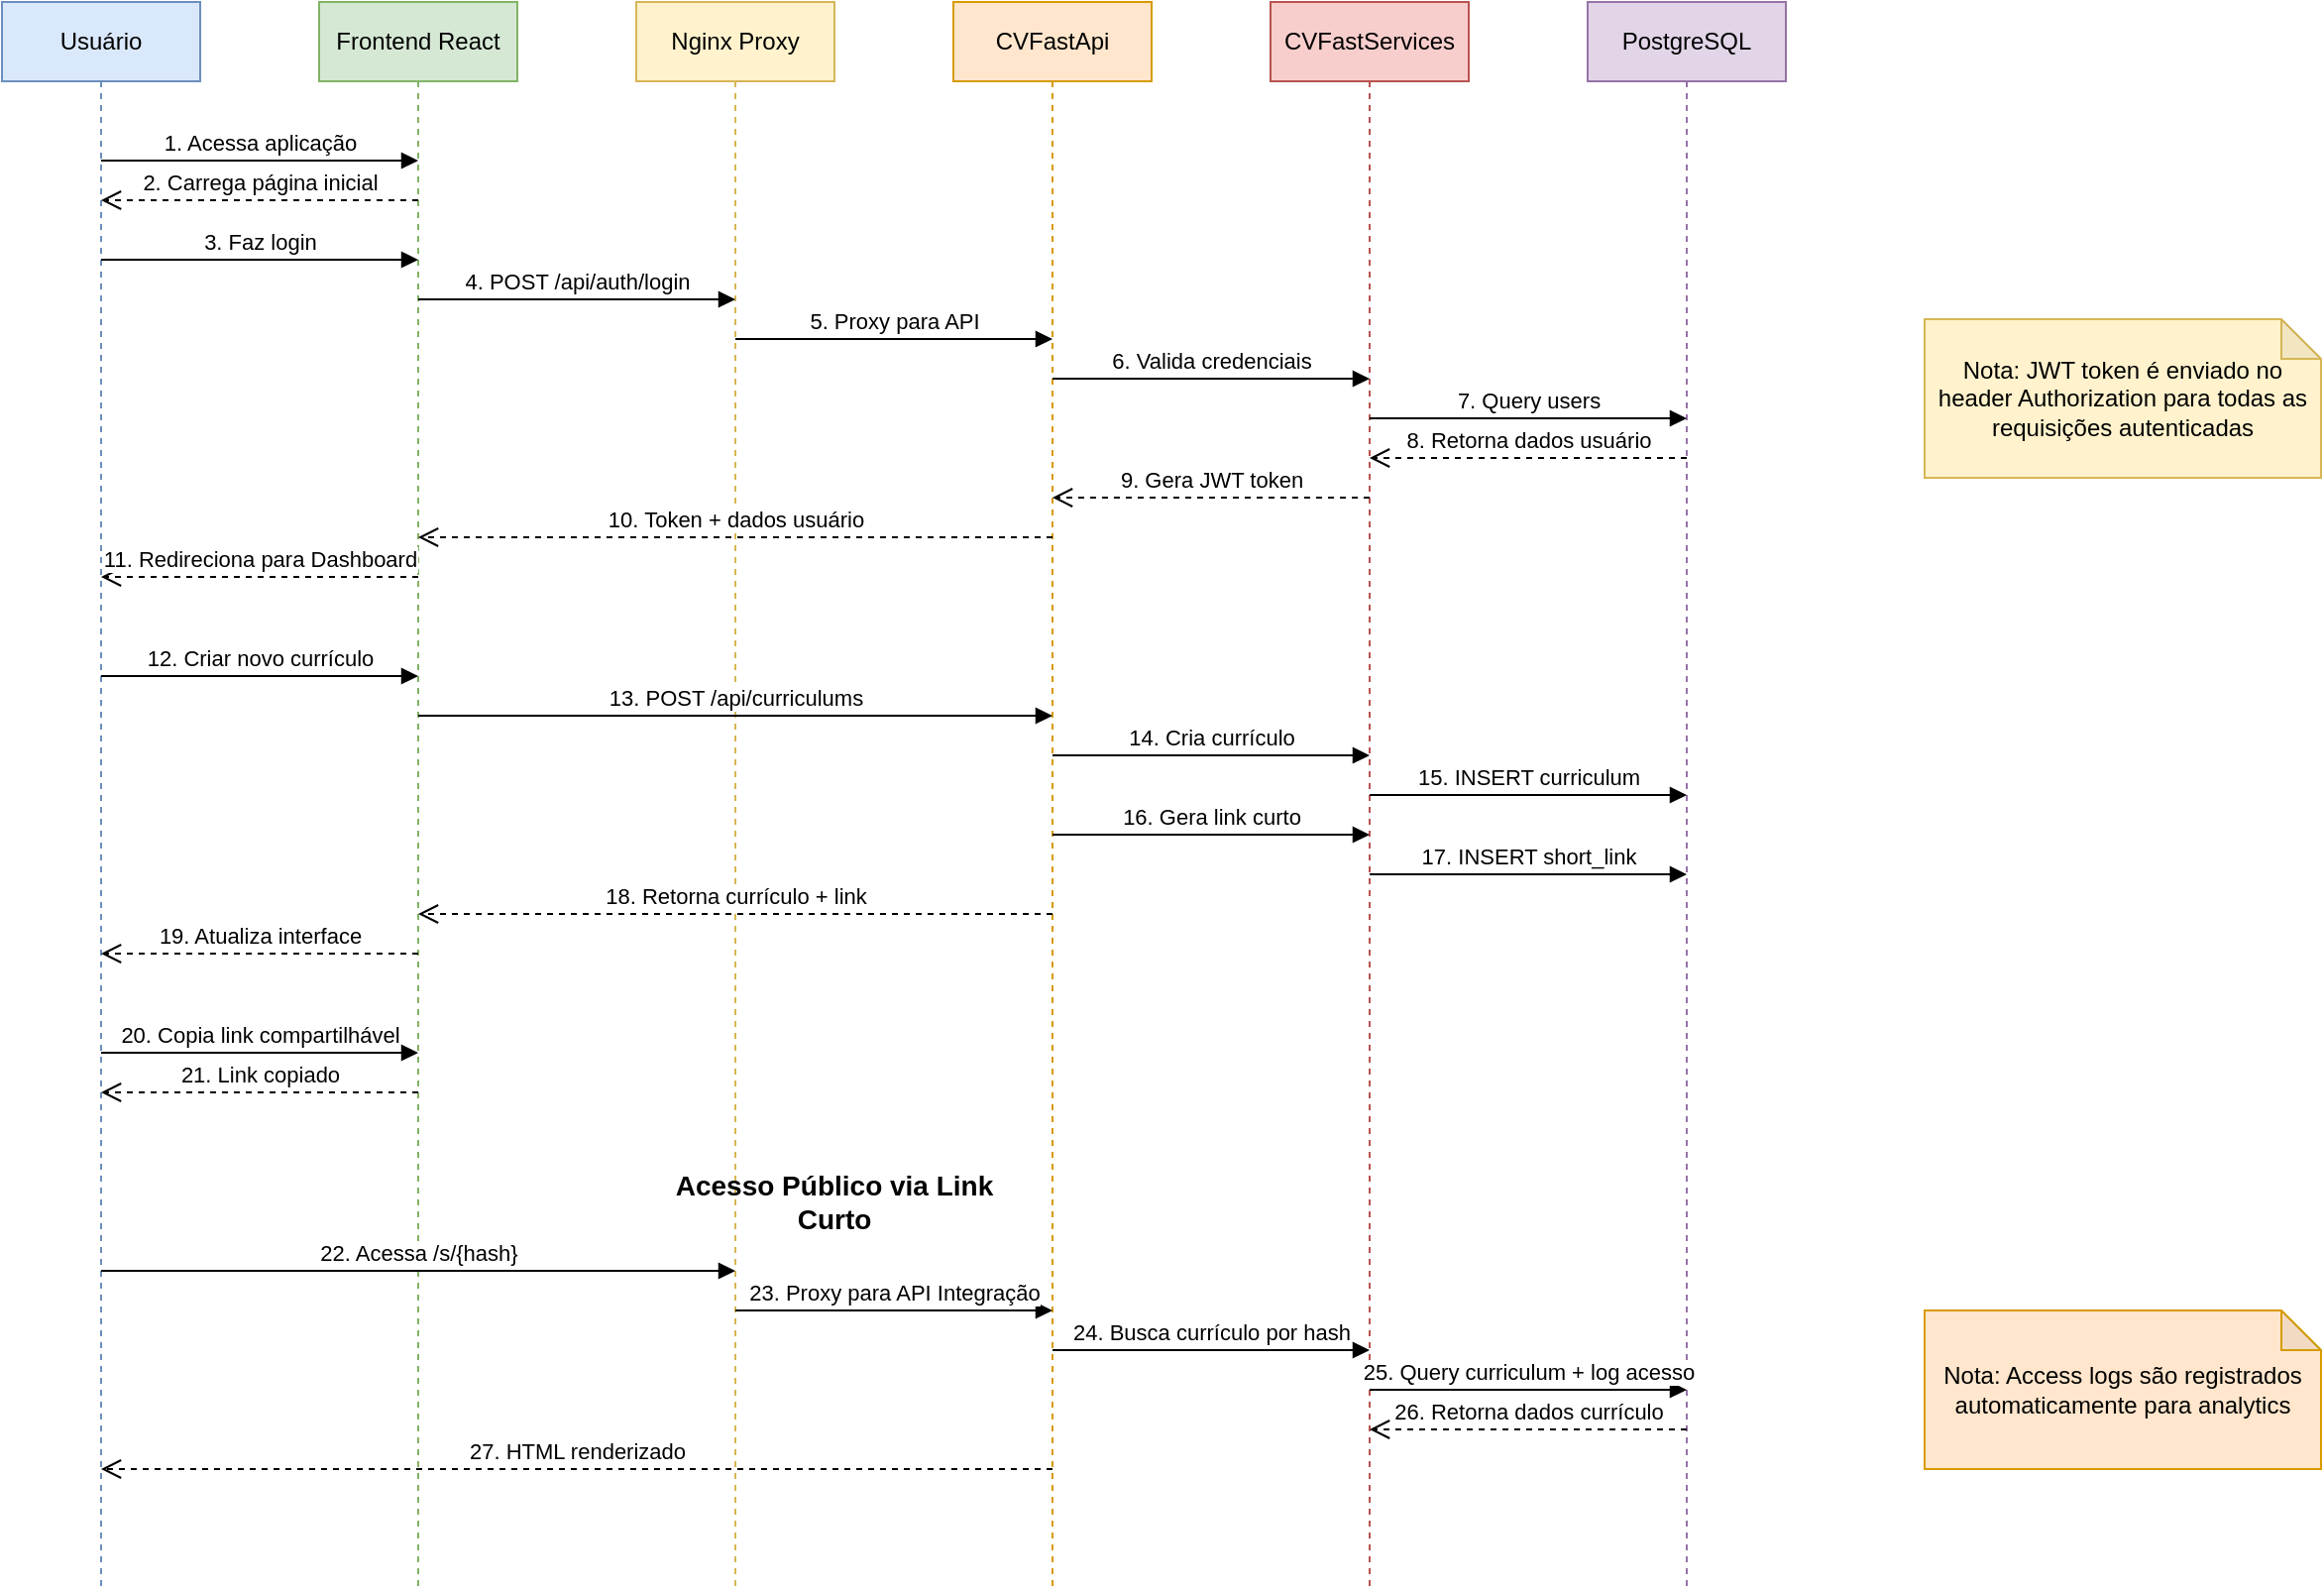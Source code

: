 <mxfile version="27.0.3">
  <diagram id="CVFast-SequenceDiagram" name="Diagrama de Sequência - Fluxo Web CVFast">
    <mxGraphModel dx="1422" dy="798" grid="1" gridSize="10" guides="1" tooltips="1" connect="1" arrows="1" fold="1" page="1" pageScale="1" pageWidth="1400" pageHeight="900" math="0" shadow="0">
      <root>
        <mxCell id="0" />
        <mxCell id="1" parent="0" />
        
        <!-- Atores/Participantes -->
        <mxCell id="2" value="Usuário" style="shape=umlLifeline;perimeter=lifelinePerimeter;whiteSpace=wrap;html=1;container=1;collapsible=0;recursiveResize=0;outlineConnect=0;fillColor=#dae8fc;strokeColor=#6c8ebf;" vertex="1" parent="1">
          <mxGeometry x="80" y="40" width="100" height="800" as="geometry" />
        </mxCell>
        
        <mxCell id="3" value="Frontend React" style="shape=umlLifeline;perimeter=lifelinePerimeter;whiteSpace=wrap;html=1;container=1;collapsible=0;recursiveResize=0;outlineConnect=0;fillColor=#d5e8d4;strokeColor=#82b366;" vertex="1" parent="1">
          <mxGeometry x="240" y="40" width="100" height="800" as="geometry" />
        </mxCell>
        
        <mxCell id="4" value="Nginx Proxy" style="shape=umlLifeline;perimeter=lifelinePerimeter;whiteSpace=wrap;html=1;container=1;collapsible=0;recursiveResize=0;outlineConnect=0;fillColor=#fff2cc;strokeColor=#d6b656;" vertex="1" parent="1">
          <mxGeometry x="400" y="40" width="100" height="800" as="geometry" />
        </mxCell>
        
        <mxCell id="5" value="CVFastApi" style="shape=umlLifeline;perimeter=lifelinePerimeter;whiteSpace=wrap;html=1;container=1;collapsible=0;recursiveResize=0;outlineConnect=0;fillColor=#ffe6cc;strokeColor=#d79b00;" vertex="1" parent="1">
          <mxGeometry x="560" y="40" width="100" height="800" as="geometry" />
        </mxCell>
        
        <mxCell id="6" value="CVFastServices" style="shape=umlLifeline;perimeter=lifelinePerimeter;whiteSpace=wrap;html=1;container=1;collapsible=0;recursiveResize=0;outlineConnect=0;fillColor=#f8cecc;strokeColor=#b85450;" vertex="1" parent="1">
          <mxGeometry x="720" y="40" width="100" height="800" as="geometry" />
        </mxCell>
        
        <mxCell id="7" value="PostgreSQL" style="shape=umlLifeline;perimeter=lifelinePerimeter;whiteSpace=wrap;html=1;container=1;collapsible=0;recursiveResize=0;outlineConnect=0;fillColor=#e1d5e7;strokeColor=#9673a6;" vertex="1" parent="1">
          <mxGeometry x="880" y="40" width="100" height="800" as="geometry" />
        </mxCell>
        
        <!-- Fluxo 1: Login -->
        <mxCell id="10" value="1. Acessa aplicação" style="html=1;verticalAlign=bottom;endArrow=block;rounded=0;" edge="1" parent="1">
          <mxGeometry width="80" relative="1" as="geometry">
            <mxPoint x="130" y="120" as="sourcePoint" />
            <mxPoint x="290" y="120" as="targetPoint" />
          </mxGeometry>
        </mxCell>
        
        <mxCell id="11" value="2. Carrega página inicial" style="html=1;verticalAlign=bottom;endArrow=open;dashed=1;endSize=8;rounded=0;" edge="1" parent="1">
          <mxGeometry relative="1" as="geometry">
            <mxPoint x="290" y="140" as="sourcePoint" />
            <mxPoint x="130" y="140" as="targetPoint" />
          </mxGeometry>
        </mxCell>
        
        <mxCell id="12" value="3. Faz login" style="html=1;verticalAlign=bottom;endArrow=block;rounded=0;" edge="1" parent="1">
          <mxGeometry width="80" relative="1" as="geometry">
            <mxPoint x="130" y="170" as="sourcePoint" />
            <mxPoint x="290" y="170" as="targetPoint" />
          </mxGeometry>
        </mxCell>
        
        <mxCell id="13" value="4. POST /api/auth/login" style="html=1;verticalAlign=bottom;endArrow=block;rounded=0;" edge="1" parent="1">
          <mxGeometry width="80" relative="1" as="geometry">
            <mxPoint x="290" y="190" as="sourcePoint" />
            <mxPoint x="450" y="190" as="targetPoint" />
          </mxGeometry>
        </mxCell>
        
        <mxCell id="14" value="5. Proxy para API" style="html=1;verticalAlign=bottom;endArrow=block;rounded=0;" edge="1" parent="1">
          <mxGeometry width="80" relative="1" as="geometry">
            <mxPoint x="450" y="210" as="sourcePoint" />
            <mxPoint x="610" y="210" as="targetPoint" />
          </mxGeometry>
        </mxCell>
        
        <mxCell id="15" value="6. Valida credenciais" style="html=1;verticalAlign=bottom;endArrow=block;rounded=0;" edge="1" parent="1">
          <mxGeometry width="80" relative="1" as="geometry">
            <mxPoint x="610" y="230" as="sourcePoint" />
            <mxPoint x="770" y="230" as="targetPoint" />
          </mxGeometry>
        </mxCell>
        
        <mxCell id="16" value="7. Query users" style="html=1;verticalAlign=bottom;endArrow=block;rounded=0;" edge="1" parent="1">
          <mxGeometry width="80" relative="1" as="geometry">
            <mxPoint x="770" y="250" as="sourcePoint" />
            <mxPoint x="930" y="250" as="targetPoint" />
          </mxGeometry>
        </mxCell>
        
        <mxCell id="17" value="8. Retorna dados usuário" style="html=1;verticalAlign=bottom;endArrow=open;dashed=1;endSize=8;rounded=0;" edge="1" parent="1">
          <mxGeometry relative="1" as="geometry">
            <mxPoint x="930" y="270" as="sourcePoint" />
            <mxPoint x="770" y="270" as="targetPoint" />
          </mxGeometry>
        </mxCell>
        
        <mxCell id="18" value="9. Gera JWT token" style="html=1;verticalAlign=bottom;endArrow=open;dashed=1;endSize=8;rounded=0;" edge="1" parent="1">
          <mxGeometry relative="1" as="geometry">
            <mxPoint x="770" y="290" as="sourcePoint" />
            <mxPoint x="610" y="290" as="targetPoint" />
          </mxGeometry>
        </mxCell>
        
        <mxCell id="19" value="10. Token + dados usuário" style="html=1;verticalAlign=bottom;endArrow=open;dashed=1;endSize=8;rounded=0;" edge="1" parent="1">
          <mxGeometry relative="1" as="geometry">
            <mxPoint x="610" y="310" as="sourcePoint" />
            <mxPoint x="290" y="310" as="targetPoint" />
          </mxGeometry>
        </mxCell>
        
        <mxCell id="20" value="11. Redireciona para Dashboard" style="html=1;verticalAlign=bottom;endArrow=open;dashed=1;endSize=8;rounded=0;" edge="1" parent="1">
          <mxGeometry relative="1" as="geometry">
            <mxPoint x="290" y="330" as="sourcePoint" />
            <mxPoint x="130" y="330" as="targetPoint" />
          </mxGeometry>
        </mxCell>
        
        <!-- Fluxo 2: Criar Currículo -->
        <mxCell id="25" value="12. Criar novo currículo" style="html=1;verticalAlign=bottom;endArrow=block;rounded=0;" edge="1" parent="1">
          <mxGeometry width="80" relative="1" as="geometry">
            <mxPoint x="130" y="380" as="sourcePoint" />
            <mxPoint x="290" y="380" as="targetPoint" />
          </mxGeometry>
        </mxCell>
        
        <mxCell id="26" value="13. POST /api/curriculums" style="html=1;verticalAlign=bottom;endArrow=block;rounded=0;" edge="1" parent="1">
          <mxGeometry width="80" relative="1" as="geometry">
            <mxPoint x="290" y="400" as="sourcePoint" />
            <mxPoint x="610" y="400" as="targetPoint" />
          </mxGeometry>
        </mxCell>
        
        <mxCell id="27" value="14. Cria currículo" style="html=1;verticalAlign=bottom;endArrow=block;rounded=0;" edge="1" parent="1">
          <mxGeometry width="80" relative="1" as="geometry">
            <mxPoint x="610" y="420" as="sourcePoint" />
            <mxPoint x="770" y="420" as="targetPoint" />
          </mxGeometry>
        </mxCell>
        
        <mxCell id="28" value="15. INSERT curriculum" style="html=1;verticalAlign=bottom;endArrow=block;rounded=0;" edge="1" parent="1">
          <mxGeometry width="80" relative="1" as="geometry">
            <mxPoint x="770" y="440" as="sourcePoint" />
            <mxPoint x="930" y="440" as="targetPoint" />
          </mxGeometry>
        </mxCell>
        
        <mxCell id="29" value="16. Gera link curto" style="html=1;verticalAlign=bottom;endArrow=block;rounded=0;" edge="1" parent="1">
          <mxGeometry width="80" relative="1" as="geometry">
            <mxPoint x="610" y="460" as="sourcePoint" />
            <mxPoint x="770" y="460" as="targetPoint" />
          </mxGeometry>
        </mxCell>
        
        <mxCell id="30" value="17. INSERT short_link" style="html=1;verticalAlign=bottom;endArrow=block;rounded=0;" edge="1" parent="1">
          <mxGeometry width="80" relative="1" as="geometry">
            <mxPoint x="770" y="480" as="sourcePoint" />
            <mxPoint x="930" y="480" as="targetPoint" />
          </mxGeometry>
        </mxCell>
        
        <mxCell id="31" value="18. Retorna currículo + link" style="html=1;verticalAlign=bottom;endArrow=open;dashed=1;endSize=8;rounded=0;" edge="1" parent="1">
          <mxGeometry relative="1" as="geometry">
            <mxPoint x="610" y="500" as="sourcePoint" />
            <mxPoint x="290" y="500" as="targetPoint" />
          </mxGeometry>
        </mxCell>
        
        <mxCell id="32" value="19. Atualiza interface" style="html=1;verticalAlign=bottom;endArrow=open;dashed=1;endSize=8;rounded=0;" edge="1" parent="1">
          <mxGeometry relative="1" as="geometry">
            <mxPoint x="290" y="520" as="sourcePoint" />
            <mxPoint x="130" y="520" as="targetPoint" />
          </mxGeometry>
        </mxCell>
        
        <!-- Fluxo 3: Compartilhar Currículo -->
        <mxCell id="35" value="20. Copia link compartilhável" style="html=1;verticalAlign=bottom;endArrow=block;rounded=0;" edge="1" parent="1">
          <mxGeometry width="80" relative="1" as="geometry">
            <mxPoint x="130" y="570" as="sourcePoint" />
            <mxPoint x="290" y="570" as="targetPoint" />
          </mxGeometry>
        </mxCell>
        
        <mxCell id="36" value="21. Link copiado" style="html=1;verticalAlign=bottom;endArrow=open;dashed=1;endSize=8;rounded=0;" edge="1" parent="1">
          <mxGeometry relative="1" as="geometry">
            <mxPoint x="290" y="590" as="sourcePoint" />
            <mxPoint x="130" y="590" as="targetPoint" />
          </mxGeometry>
        </mxCell>
        
        <!-- Separador -->
        <mxCell id="40" value="Acesso Público via Link Curto" style="text;html=1;strokeColor=none;fillColor=none;align=center;verticalAlign=middle;whiteSpace=wrap;rounded=0;fontStyle=1;fontSize=14;" vertex="1" parent="1">
          <mxGeometry x="400" y="630" width="200" height="30" as="geometry" />
        </mxCell>
        
        <!-- Fluxo 4: Acesso via Link Curto -->
        <mxCell id="41" value="22. Acessa /s/{hash}" style="html=1;verticalAlign=bottom;endArrow=block;rounded=0;" edge="1" parent="1">
          <mxGeometry width="80" relative="1" as="geometry">
            <mxPoint x="130" y="680" as="sourcePoint" />
            <mxPoint x="450" y="680" as="targetPoint" />
          </mxGeometry>
        </mxCell>
        
        <mxCell id="42" value="23. Proxy para API Integração" style="html=1;verticalAlign=bottom;endArrow=block;rounded=0;" edge="1" parent="1">
          <mxGeometry width="80" relative="1" as="geometry">
            <mxPoint x="450" y="700" as="sourcePoint" />
            <mxPoint x="610" y="700" as="targetPoint" />
          </mxGeometry>
        </mxCell>
        
        <mxCell id="43" value="24. Busca currículo por hash" style="html=1;verticalAlign=bottom;endArrow=block;rounded=0;" edge="1" parent="1">
          <mxGeometry width="80" relative="1" as="geometry">
            <mxPoint x="610" y="720" as="sourcePoint" />
            <mxPoint x="770" y="720" as="targetPoint" />
          </mxGeometry>
        </mxCell>
        
        <mxCell id="44" value="25. Query curriculum + log acesso" style="html=1;verticalAlign=bottom;endArrow=block;rounded=0;" edge="1" parent="1">
          <mxGeometry width="80" relative="1" as="geometry">
            <mxPoint x="770" y="740" as="sourcePoint" />
            <mxPoint x="930" y="740" as="targetPoint" />
          </mxGeometry>
        </mxCell>
        
        <mxCell id="45" value="26. Retorna dados currículo" style="html=1;verticalAlign=bottom;endArrow=open;dashed=1;endSize=8;rounded=0;" edge="1" parent="1">
          <mxGeometry relative="1" as="geometry">
            <mxPoint x="930" y="760" as="sourcePoint" />
            <mxPoint x="770" y="760" as="targetPoint" />
          </mxGeometry>
        </mxCell>
        
        <mxCell id="46" value="27. HTML renderizado" style="html=1;verticalAlign=bottom;endArrow=open;dashed=1;endSize=8;rounded=0;" edge="1" parent="1">
          <mxGeometry relative="1" as="geometry">
            <mxPoint x="610" y="780" as="sourcePoint" />
            <mxPoint x="130" y="780" as="targetPoint" />
          </mxGeometry>
        </mxCell>
        
        <!-- Notas -->
        <mxCell id="50" value="Nota: JWT token é enviado no header Authorization para todas as requisições autenticadas" style="shape=note;whiteSpace=wrap;html=1;backgroundOutline=1;darkOpacity=0.05;fillColor=#fff2cc;strokeColor=#d6b656;size=20;" vertex="1" parent="1">
          <mxGeometry x="1050" y="200" width="200" height="80" as="geometry" />
        </mxCell>
        
        <mxCell id="51" value="Nota: Access logs são registrados automaticamente para analytics" style="shape=note;whiteSpace=wrap;html=1;backgroundOutline=1;darkOpacity=0.05;fillColor=#ffe6cc;strokeColor=#d79b00;size=20;" vertex="1" parent="1">
          <mxGeometry x="1050" y="700" width="200" height="80" as="geometry" />
        </mxCell>
        
      </root>
    </mxGraphModel>
  </diagram>
</mxfile>